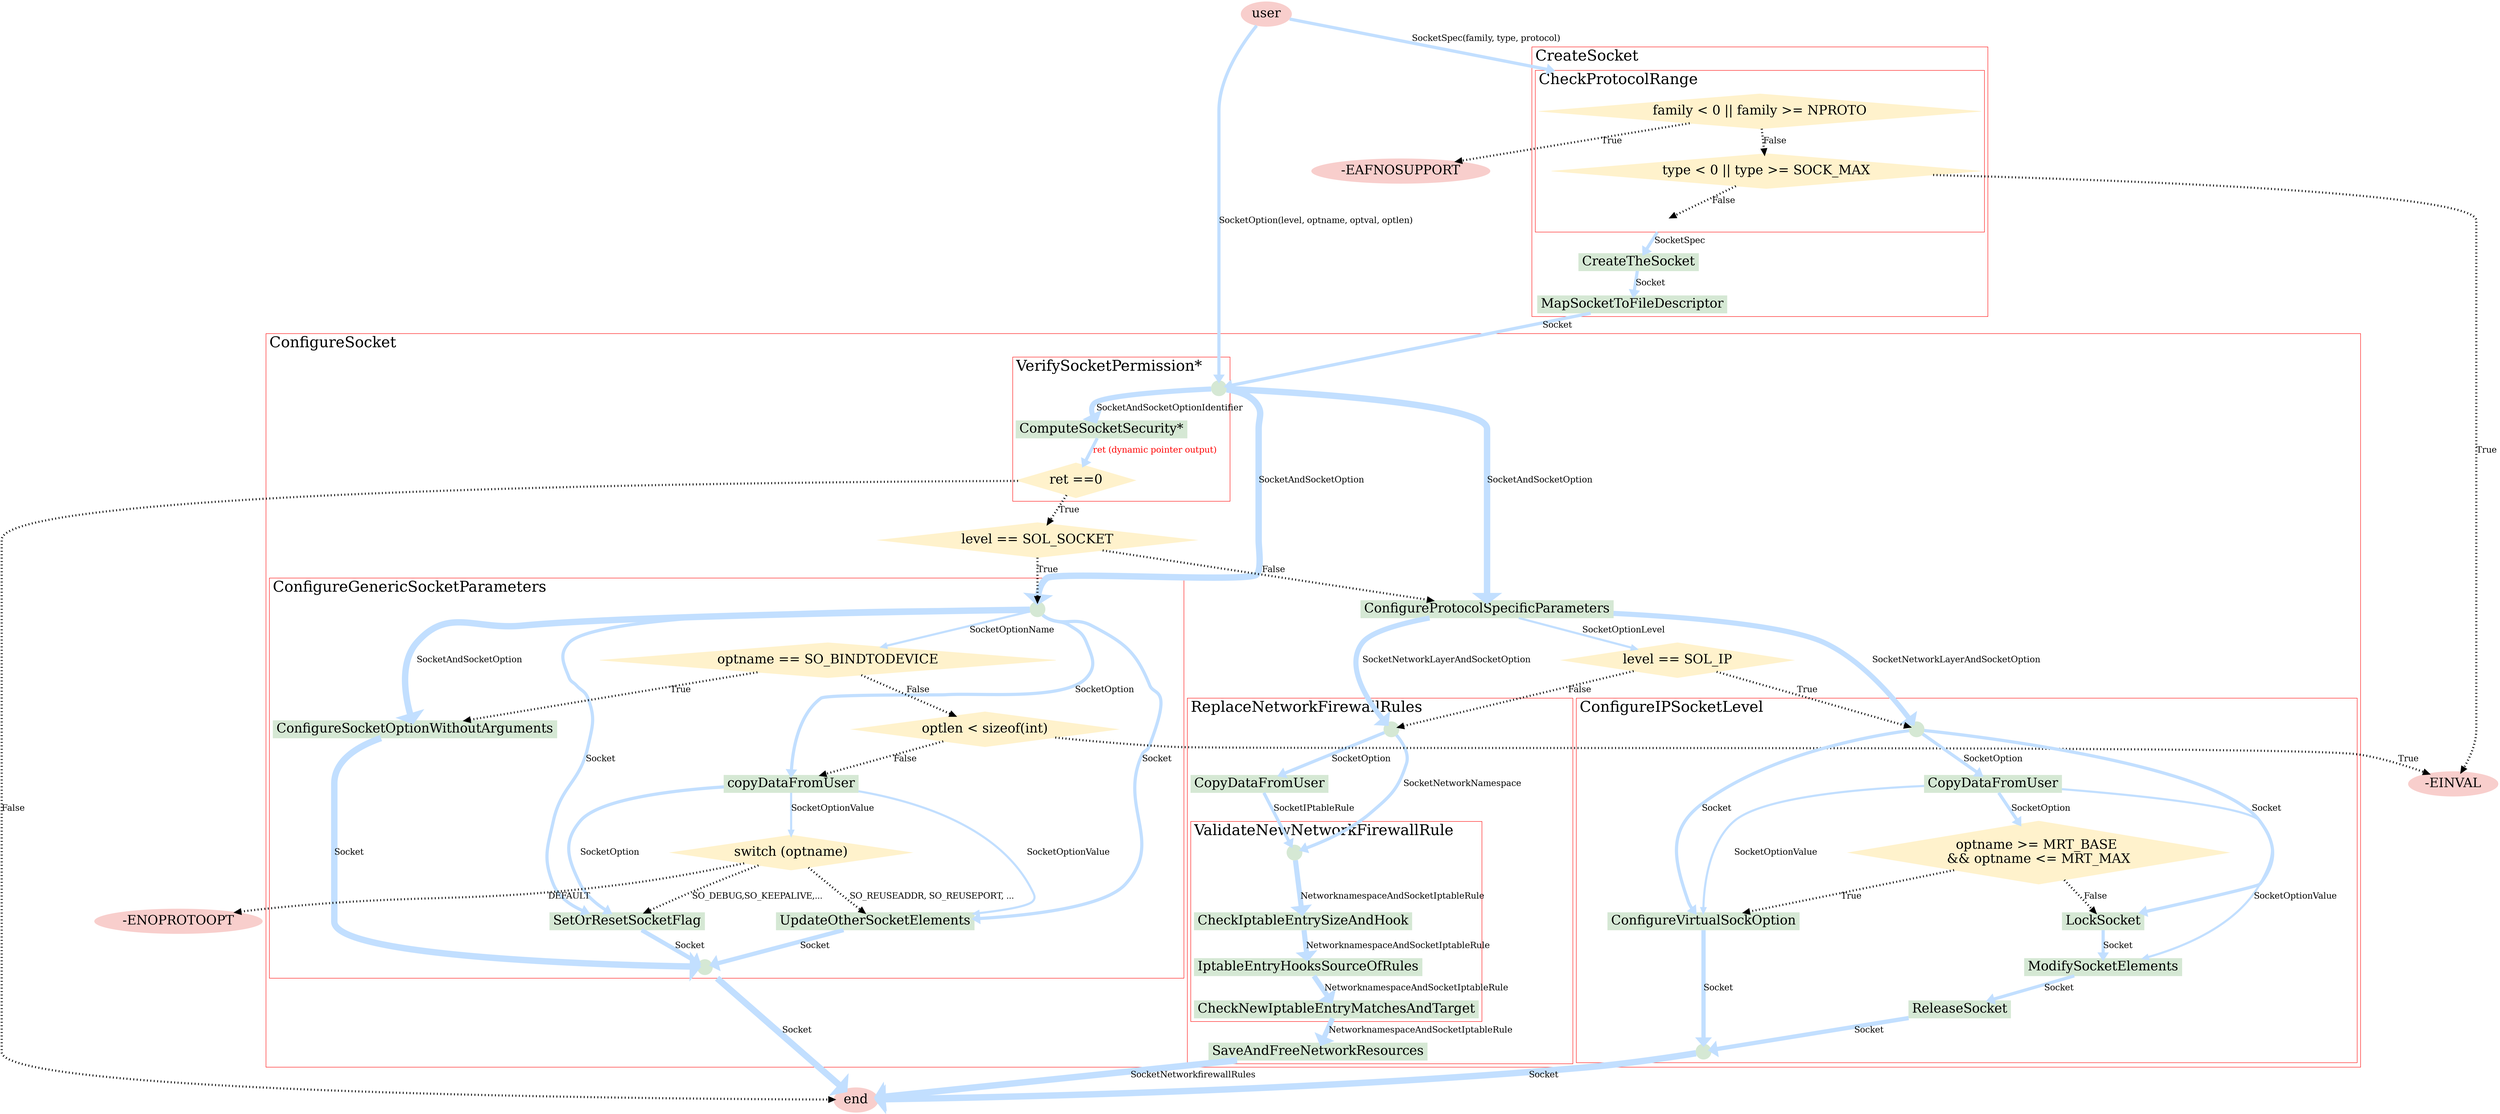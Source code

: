 digraph G {
   node [style=filled,  color="#D5E8D4", fontsize=30];
   #edge [penwidth = 10, arrowsize=0.1, fontsize=20, color="#C2DFFF"];
   edge [penwidth = 7.5, fontsize=20, color="#C2DFFF"];
   compound=true;
   fontsize=35;
   labeljust=l;
   color="red";
   nodesep=2;
   rankdir="TD";

 #CreateSocket
  subgraph cluster_0 {
    #style=filled;
    #color=lightgrey;
    label = "CreateSocket";
    
    #CheckProtocolRange
    subgraph cluster_0_1 {
        label="CheckProtocolRange";
        
        decision0 [label="family < 0 || family >= NPROTO", shape=diamond, color="#FFF2CC"]
        decision1 [label="type < 0 || type >= SOCK_MAX", shape=diamond, color="#FFF2CC"]
        
        decision0 -> decision1 [label="False", style=dotted, penwidth = 5, color=black, arrowsize=1];
        
        point0 [shape="point",color=white,width=0.5];
        decision1 -> point0 [label="False", style=dotted, penwidth = 5, color=black, arrowsize=1];
    }
    #end CheckProtocolRange
    
    a0 [label="CreateTheSocket", shape=box ]
    a1 [label="MapSocketToFileDescriptor", shape=box ]
    point0 -> a0 [label="SocketSpec", ltail="cluster_0_1"];
    a0 -> a1 [label="Socket"];
  }
 #end CreateSocket
  

 subgraph cluster_1 {
    #style=filled;
    #color=lightgrey;
    label = "ConfigureSocket";
    
    point1 [shape=point,width=0.5]
     
    #VerifySocketPermission
    subgraph cluster_1_1 {
 
        label="VerifySocketPermission*";
        
        point1 -> b0 [label=" SocketAndSocketOptionIdentifier", penwidth = 12]
        b0 [label="ComputeSocketSecurity*", shape=box ]
        decision2 [label="ret ==0", shape=diamond, color="#FFF2CC"]
        
        b0 -> decision2 [label="ret (dynamic pointer output)", fontcolor=red];
        
    }
    #end VerifySocketPermission
    
    decision3 [label="level == SOL_SOCKET", shape=diamond, color="#FFF2CC"];
    decision2 -> decision3 [label="True", style=dotted, penwidth = 5, color=black, arrowsize=1];
     
    b1 [shape=box, label="ConfigureProtocolSpecificParameters"]
    
    decision3 -> b1 [label="False", style=dotted, penwidth = 5, color=black, arrowsize=1];
    
    decision4 [label="level == SOL_IP", shape=diamond, color="#FFF2CC"];
    
 
    
    #ReplaceNetworkFirewallRules
    subgraph cluster_1_2 {
        label="ReplaceNetworkFirewallRules";
        
        point7 [shape=point,width=0.5];
        b4 [shape=box, label="CopyDataFromUser"];
        point7 -> b4 [label=" SocketOption"];
      
        #ValidateNewNetworkFirewallRule
         subgraph cluster_1_2_1 {
            label="ValidateNewNetworkFirewallRule";
            
            point8 [shape=point,width=0.5];
            b6 [shape=box, label="CheckIptableEntrySizeAndHook"]
            b7 [shape=box, label="IptableEntryHooksSourceOfRules"]
            b8 [shape=box, label="CheckNewIptableEntryMatchesAndTarget"];
            
            point8 -> b6 [label="NetworknamespaceAndSocketIptableRule", penwidth = 12];
            b6->b7 [label="NetworknamespaceAndSocketIptableRule", penwidth = 12];
            b7->b8 [label="NetworknamespaceAndSocketIptableRule", penwidth = 12];
         }
        #end ValidateNewNetworkFirewallRule
        
        b4->point8 [label="SocketIPtableRule"];#lhead="cluster_1_2_1"];
        point7->point8 [label="SocketNetworkNamespace"];#lhead="cluster_1_2_1"];
        
        b8->b9 [label="NetworknamespaceAndSocketIptableRule", penwidth = 12];
        b9 [shape=box, label="SaveAndFreeNetworkResources"];
    }
    #end ReplaceNetworkFirewallRules
    
    # ConfigureGenericSocketParameters
    subgraph cluster_1_3 {
        label="ConfigureGenericSocketParameters";
        
        point3 [shape=point, width=0.5];
        b2 [shape=box, label="ConfigureSocketOptionWithoutArguments"];
        b10 [shape=box, label="copyDataFromUser"];
        b11 [shape=box, label="SetOrResetSocketFlag"];
        b12 [shape=box, label="UpdateOtherSocketElements"];
        
        decision5 [label="optname == SO_BINDTODEVICE", shape=diamond, color="#FFF2CC"];
        decision6 [label="optlen < sizeof(int)", shape=diamond, color="#FFF2CC"];
        decision7 [label="switch (optname)", shape=diamond, color="#FFF2CC"];
        
        point3 -> decision5 [label="SocketOptionName", penwidth = 5];
        decision5 -> b2 [label="True", style=dotted, penwidth = 5, color=black, arrowsize=1];
        decision5 -> decision6 [label="False", style=dotted, penwidth = 5, color=black, arrowsize=1];
        
        decision6 -> b10 [label="False", style=dotted, penwidth = 5, color=black, arrowsize=1];
        b10 -> decision7 [label="SocketOptionValue", penwidth = 5];
        b10 -> b11 [label="SocketOption"];
        b10 -> b12 [label="SocketOptionValue", penwidth = 5];
        
        decision7 -> b11  [label="SO_DEBUG,SO_KEEPALIVE,...", style=dotted, penwidth = 5, color=black, arrowsize=1];
        decision7 -> b12  [label="SO_REUSEADDR, SO_REUSEPORT, ...  ", style=dotted, penwidth = 5, color=black, arrowsize=1];
        
        point3 -> b2 [label="SocketAndSocketOption", penwidth = 15];
        point3 -> b10 [label="SocketOption"];
        point3 -> b11 [label="Socket"];
        point3 -> b12 [label="Socket"];
        
        
        point4 [shape=point, width=0.5];
        
        b11 -> point4 [label="Socket", penwidth = 10];
        b12 -> point4 [label="Socket", penwidth = 10];
        b2 -> point4 [label="Socket", penwidth = 15];
        
    }
    #end ConfigureGenericSocketParameters
    
    # ConfigureIPSocketLevel
     subgraph cluster_1_4 {
        label="ConfigureIPSocketLevel";
        
        point5 [shape=point, width=0.5];
        b5 [shape=box, label="CopyDataFromUser"];
        decision8 [label="optname >= MRT_BASE \n&& optname <= MRT_MAX", shape=diamond, color="#FFF2CC"];
        b13 [shape=box, label="ConfigureVirtualSockOption"];
        b14 [shape=box, label="LockSocket"];
        b15 [shape=box, label="ModifySocketElements"];
        b16 [shape=box, label="ReleaseSocket"];
        point6 [shape=point, width=0.5];
        
        point5 -> b5 [label="SocketOption", ltail=cluster_1_4];
        b5 -> decision8 [label="SocketOption"]
        decision8 -> b13 [label="True", style=dotted, penwidth = 5, color=black, arrowsize=1];
        decision8 -> b14 [label="False", style=dotted, penwidth = 5, color=black, arrowsize=1];
        point5 -> b13 [label="Socket"];
        point5 -> b14 [label="Socket"];
        
        b14 -> b15 [label="Socket"];
        b15 -> b16 [label="Socket"];
        b13 -> point6 [label="Socket", penwidth = 10];
        b16 -> point6 [label="Socket", penwidth = 10];
     }
    
    b1 -> decision4 [label="SocketOptionLevel", penwidth = 5];
    b1 -> point5 [label="SocketNetworkLayerAndSocketOption", penwidth = 12];
    b1 -> point7 [label="SocketNetworkLayerAndSocketOption", penwidth = 12]#lhead="cluster_1_2"];
    point1 -> b1 [label="SocketAndSocketOption", penwidth = 15];
    b5 -> b13 [label="SocketOptionValue", penwidth = 5];
    b5 -> b15 [label="SocketOptionValue", penwidth = 5];
    
    #point1 -> point3 [label="SocketAndSocketOption", ltail=cluster_1_1, lhead="cluster_1_3"];
    point1 -> point3 [label="SocketAndSocketOption", penwidth = 15];
    decision3 -> point3 [label="True", style=dotted, penwidth = 5, color=black, arrowsize=1];
    
    decision4 -> point5 [label="True", style=dotted, penwidth = 5, color=black, arrowsize=1];
    decision4 -> point7 [label="False", style=dotted, penwidth = 5, color=black, arrowsize=1];
    
  }
  # end ConfigureIPSocketLevel
  
  user -> decision0 [label="SocketSpec(family, type, protocol)", lhead=cluster_0_1];

  a1->point1 [label="Socket"];
  user -> point1 [label="SocketOption(level, optname, optval, optlen)"];
 
 

  user [style= filled, color="#F8CECC"];
  end [style= filled, color="#F8CECC"];
  exit1 [style= filled, color="#F8CECC",label="-EAFNOSUPPORT"];
  exit2 [style= filled, color="#F8CECC",label="-EINVAL"];
  exit5 [style= filled, color="#F8CECC",label="-ENOPROTOOPT"];
  
  
  decision0 -> exit1 [label="True", style=dotted, penwidth = 5, color=black, arrowsize=1];
  decision1 -> exit2 [label="True", style=dotted, penwidth = 5, color=black, arrowsize=1];
  decision6 -> exit2 [label="True", style=dotted, penwidth = 5, color=black, arrowsize=1];
  decision7 -> exit5 [label="DEFAULT", style=dotted, penwidth = 5, color=black, arrowsize=1];
  
  point6 -> end [label="Socket",penwidth = 15];
  b9 -> end [label=" SocketNetworkfirewallRules", penwidth = 15];
  decision2 -> end [label="False", style=dotted, penwidth = 5, color=black, arrowsize=1];
  point4 -> end [label="Socket",ltail=cluster_1_3, penwidth = 15];
  
}